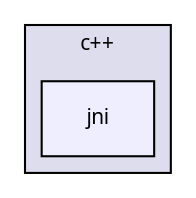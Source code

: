 digraph G {
  bgcolor=transparent;
  compound=true
  node [ fontsize=10, fontname="FreeSans.ttf"];
  edge [ labelfontsize=9, labelfontname="FreeSans.ttf"];
  subgraph clusterdir_76ba4b3c33c5d54d366d0eb91e3fec5a {
    graph [ bgcolor="#ddddee", pencolor="black", label="c++" fontname="FreeSans.ttf", fontsize=10, URL="dir_76ba4b3c33c5d54d366d0eb91e3fec5a.html"]
  dir_4bb46c824f1303b5dab8dafe343f16db [shape=box, label="jni", style="filled", fillcolor="#eeeeff", pencolor="black", URL="dir_4bb46c824f1303b5dab8dafe343f16db.html"];
  }
}
